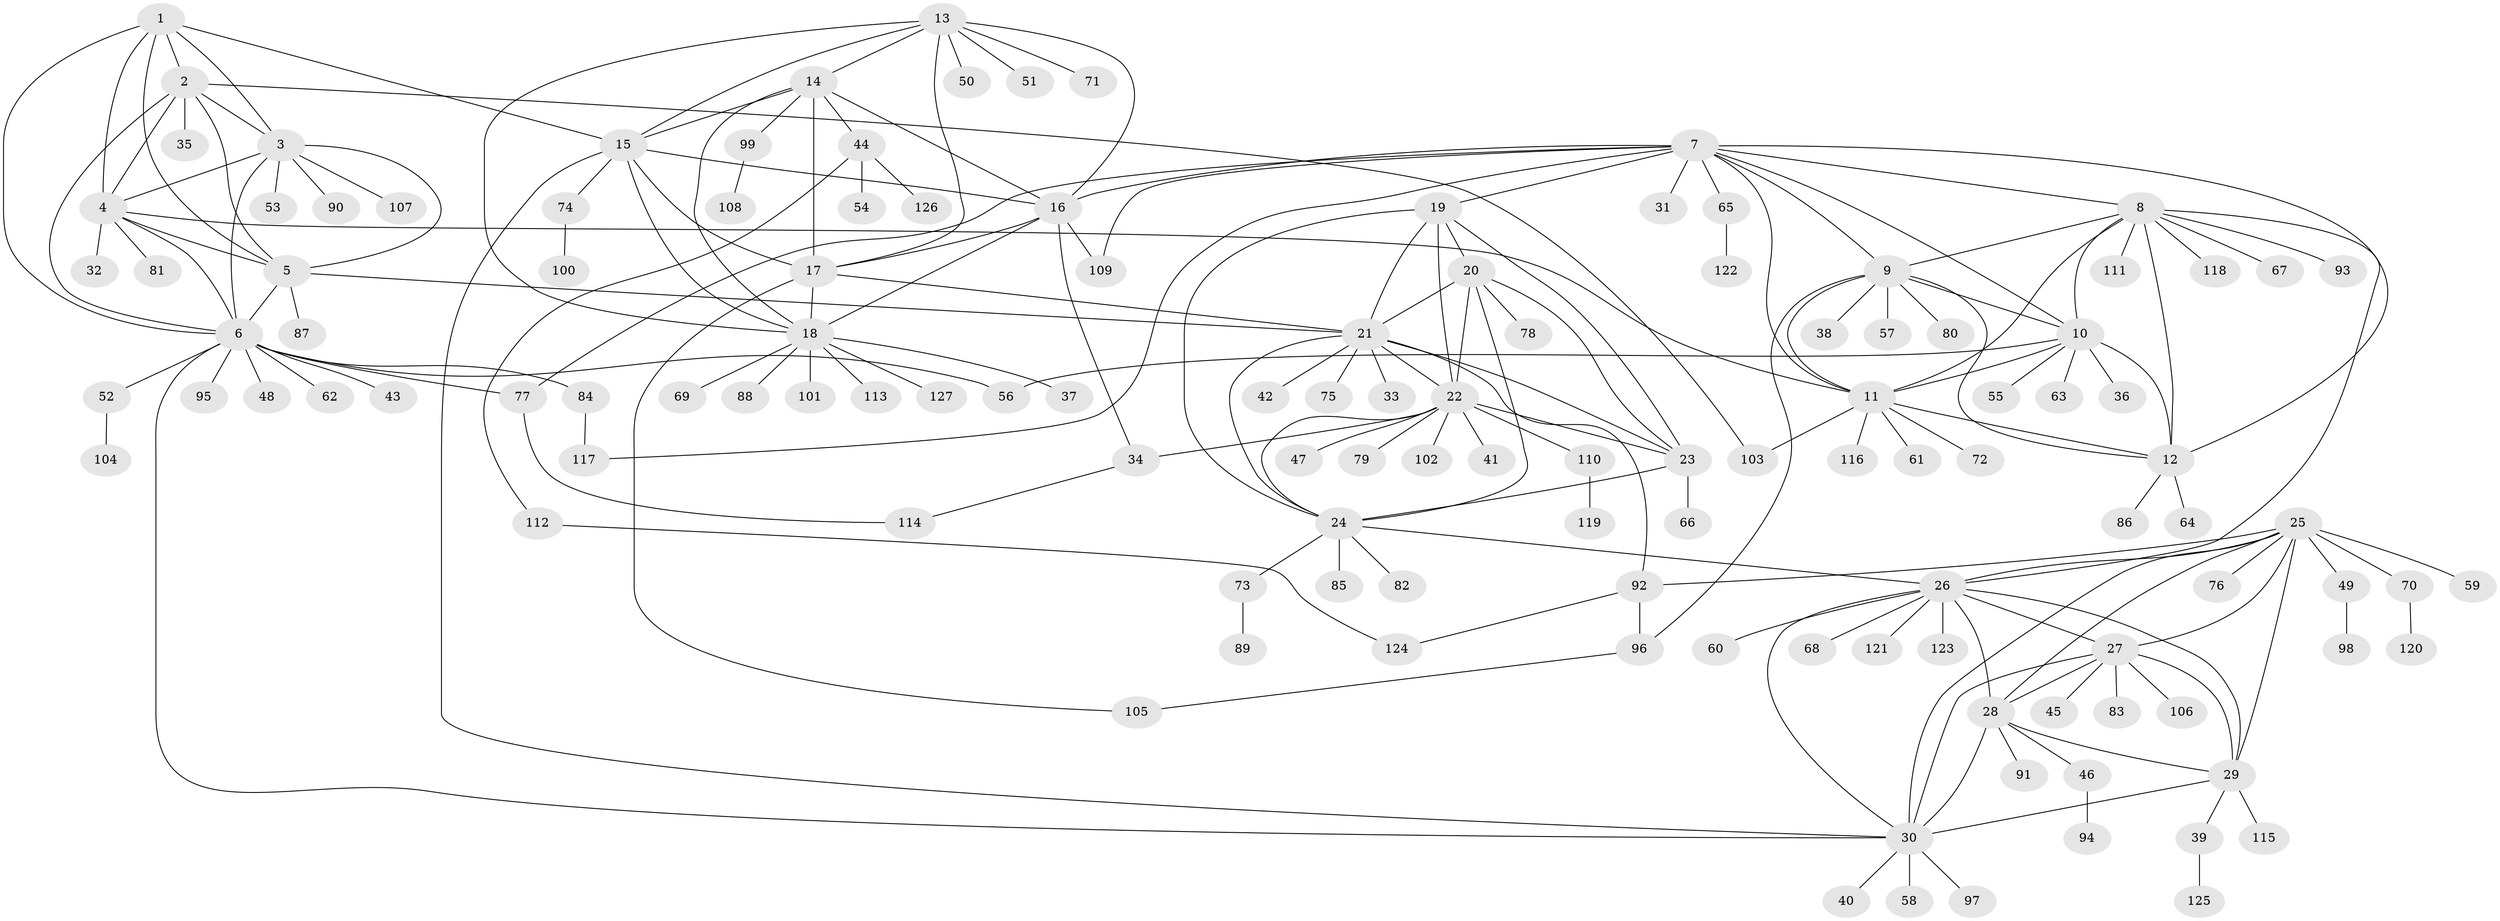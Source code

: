 // coarse degree distribution, {11: 0.0196078431372549, 7: 0.058823529411764705, 6: 0.13725490196078433, 12: 0.0392156862745098, 2: 0.09803921568627451, 3: 0.058823529411764705, 5: 0.058823529411764705, 8: 0.058823529411764705, 9: 0.0196078431372549, 1: 0.4117647058823529, 4: 0.0392156862745098}
// Generated by graph-tools (version 1.1) at 2025/52/03/04/25 22:52:43]
// undirected, 127 vertices, 193 edges
graph export_dot {
  node [color=gray90,style=filled];
  1;
  2;
  3;
  4;
  5;
  6;
  7;
  8;
  9;
  10;
  11;
  12;
  13;
  14;
  15;
  16;
  17;
  18;
  19;
  20;
  21;
  22;
  23;
  24;
  25;
  26;
  27;
  28;
  29;
  30;
  31;
  32;
  33;
  34;
  35;
  36;
  37;
  38;
  39;
  40;
  41;
  42;
  43;
  44;
  45;
  46;
  47;
  48;
  49;
  50;
  51;
  52;
  53;
  54;
  55;
  56;
  57;
  58;
  59;
  60;
  61;
  62;
  63;
  64;
  65;
  66;
  67;
  68;
  69;
  70;
  71;
  72;
  73;
  74;
  75;
  76;
  77;
  78;
  79;
  80;
  81;
  82;
  83;
  84;
  85;
  86;
  87;
  88;
  89;
  90;
  91;
  92;
  93;
  94;
  95;
  96;
  97;
  98;
  99;
  100;
  101;
  102;
  103;
  104;
  105;
  106;
  107;
  108;
  109;
  110;
  111;
  112;
  113;
  114;
  115;
  116;
  117;
  118;
  119;
  120;
  121;
  122;
  123;
  124;
  125;
  126;
  127;
  1 -- 2;
  1 -- 3;
  1 -- 4;
  1 -- 5;
  1 -- 6;
  1 -- 15;
  2 -- 3;
  2 -- 4;
  2 -- 5;
  2 -- 6;
  2 -- 35;
  2 -- 103;
  3 -- 4;
  3 -- 5;
  3 -- 6;
  3 -- 53;
  3 -- 90;
  3 -- 107;
  4 -- 5;
  4 -- 6;
  4 -- 11;
  4 -- 32;
  4 -- 81;
  5 -- 6;
  5 -- 21;
  5 -- 87;
  6 -- 30;
  6 -- 43;
  6 -- 48;
  6 -- 52;
  6 -- 56;
  6 -- 62;
  6 -- 77;
  6 -- 84;
  6 -- 95;
  7 -- 8;
  7 -- 9;
  7 -- 10;
  7 -- 11;
  7 -- 12;
  7 -- 16;
  7 -- 19;
  7 -- 31;
  7 -- 65;
  7 -- 77;
  7 -- 109;
  7 -- 117;
  8 -- 9;
  8 -- 10;
  8 -- 11;
  8 -- 12;
  8 -- 26;
  8 -- 67;
  8 -- 93;
  8 -- 111;
  8 -- 118;
  9 -- 10;
  9 -- 11;
  9 -- 12;
  9 -- 38;
  9 -- 57;
  9 -- 80;
  9 -- 96;
  10 -- 11;
  10 -- 12;
  10 -- 36;
  10 -- 55;
  10 -- 56;
  10 -- 63;
  11 -- 12;
  11 -- 61;
  11 -- 72;
  11 -- 103;
  11 -- 116;
  12 -- 64;
  12 -- 86;
  13 -- 14;
  13 -- 15;
  13 -- 16;
  13 -- 17;
  13 -- 18;
  13 -- 50;
  13 -- 51;
  13 -- 71;
  14 -- 15;
  14 -- 16;
  14 -- 17;
  14 -- 18;
  14 -- 44;
  14 -- 99;
  15 -- 16;
  15 -- 17;
  15 -- 18;
  15 -- 30;
  15 -- 74;
  16 -- 17;
  16 -- 18;
  16 -- 34;
  16 -- 109;
  17 -- 18;
  17 -- 21;
  17 -- 105;
  18 -- 37;
  18 -- 69;
  18 -- 88;
  18 -- 101;
  18 -- 113;
  18 -- 127;
  19 -- 20;
  19 -- 21;
  19 -- 22;
  19 -- 23;
  19 -- 24;
  20 -- 21;
  20 -- 22;
  20 -- 23;
  20 -- 24;
  20 -- 78;
  21 -- 22;
  21 -- 23;
  21 -- 24;
  21 -- 33;
  21 -- 42;
  21 -- 75;
  21 -- 92;
  22 -- 23;
  22 -- 24;
  22 -- 34;
  22 -- 41;
  22 -- 47;
  22 -- 79;
  22 -- 102;
  22 -- 110;
  23 -- 24;
  23 -- 66;
  24 -- 26;
  24 -- 73;
  24 -- 82;
  24 -- 85;
  25 -- 26;
  25 -- 27;
  25 -- 28;
  25 -- 29;
  25 -- 30;
  25 -- 49;
  25 -- 59;
  25 -- 70;
  25 -- 76;
  25 -- 92;
  26 -- 27;
  26 -- 28;
  26 -- 29;
  26 -- 30;
  26 -- 60;
  26 -- 68;
  26 -- 121;
  26 -- 123;
  27 -- 28;
  27 -- 29;
  27 -- 30;
  27 -- 45;
  27 -- 83;
  27 -- 106;
  28 -- 29;
  28 -- 30;
  28 -- 46;
  28 -- 91;
  29 -- 30;
  29 -- 39;
  29 -- 115;
  30 -- 40;
  30 -- 58;
  30 -- 97;
  34 -- 114;
  39 -- 125;
  44 -- 54;
  44 -- 112;
  44 -- 126;
  46 -- 94;
  49 -- 98;
  52 -- 104;
  65 -- 122;
  70 -- 120;
  73 -- 89;
  74 -- 100;
  77 -- 114;
  84 -- 117;
  92 -- 96;
  92 -- 124;
  96 -- 105;
  99 -- 108;
  110 -- 119;
  112 -- 124;
}
